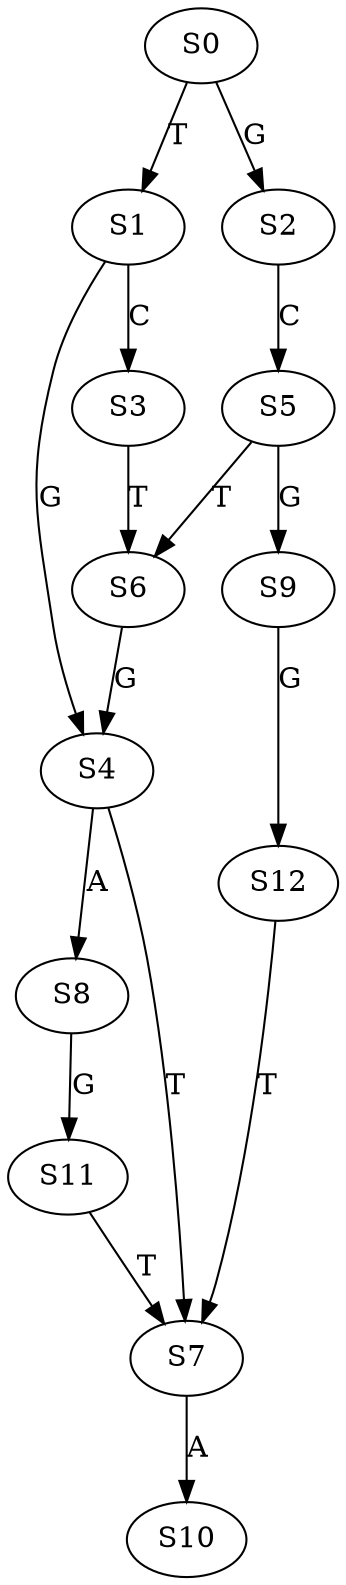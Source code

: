 strict digraph  {
	S0 -> S1 [ label = T ];
	S0 -> S2 [ label = G ];
	S1 -> S3 [ label = C ];
	S1 -> S4 [ label = G ];
	S2 -> S5 [ label = C ];
	S3 -> S6 [ label = T ];
	S4 -> S7 [ label = T ];
	S4 -> S8 [ label = A ];
	S5 -> S9 [ label = G ];
	S5 -> S6 [ label = T ];
	S6 -> S4 [ label = G ];
	S7 -> S10 [ label = A ];
	S8 -> S11 [ label = G ];
	S9 -> S12 [ label = G ];
	S11 -> S7 [ label = T ];
	S12 -> S7 [ label = T ];
}
